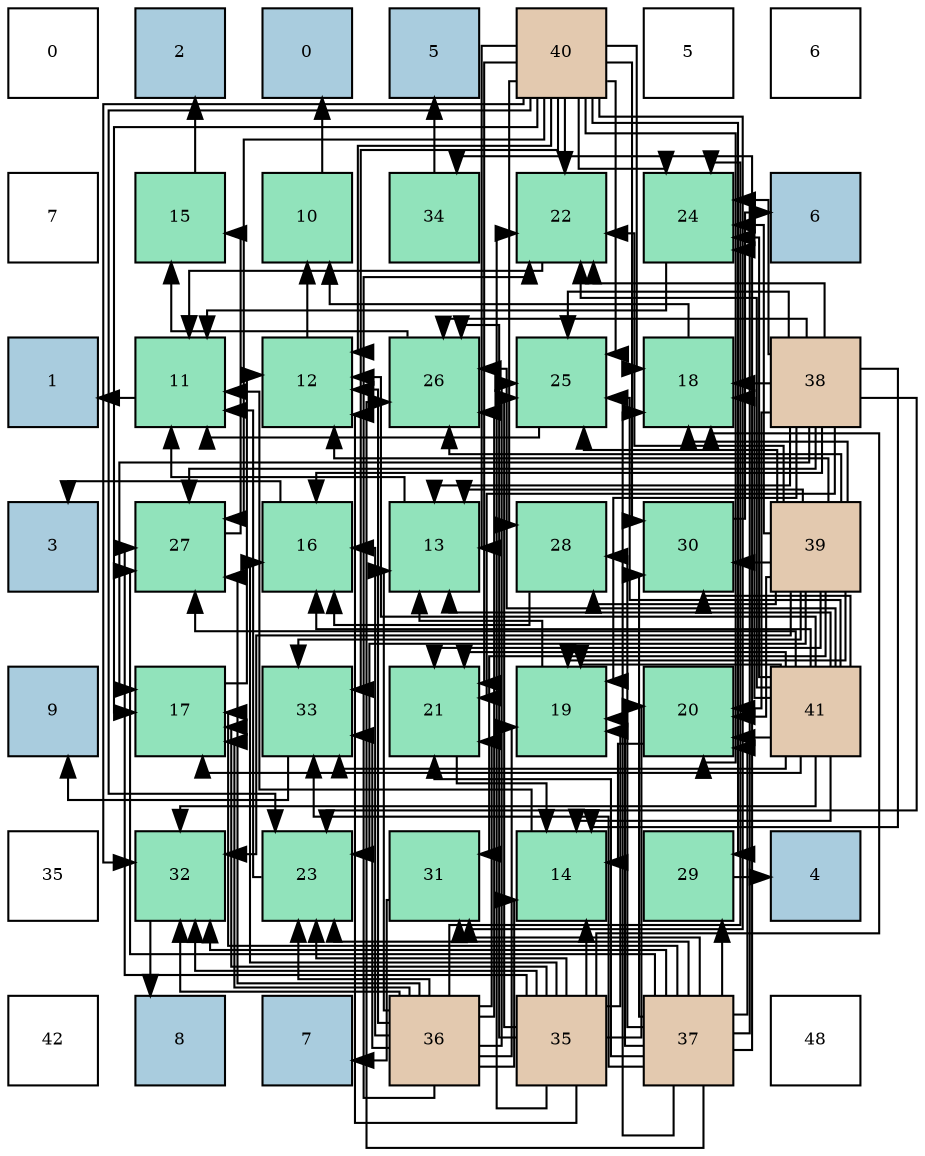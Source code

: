 digraph layout{
 rankdir=TB;
 splines=ortho;
 node [style=filled shape=square fixedsize=true width=0.6];
0[label="0", fontsize=8, fillcolor="#ffffff"];
1[label="2", fontsize=8, fillcolor="#a9ccde"];
2[label="0", fontsize=8, fillcolor="#a9ccde"];
3[label="5", fontsize=8, fillcolor="#a9ccde"];
4[label="40", fontsize=8, fillcolor="#e3c9af"];
5[label="5", fontsize=8, fillcolor="#ffffff"];
6[label="6", fontsize=8, fillcolor="#ffffff"];
7[label="7", fontsize=8, fillcolor="#ffffff"];
8[label="15", fontsize=8, fillcolor="#91e3bb"];
9[label="10", fontsize=8, fillcolor="#91e3bb"];
10[label="34", fontsize=8, fillcolor="#91e3bb"];
11[label="22", fontsize=8, fillcolor="#91e3bb"];
12[label="24", fontsize=8, fillcolor="#91e3bb"];
13[label="6", fontsize=8, fillcolor="#a9ccde"];
14[label="1", fontsize=8, fillcolor="#a9ccde"];
15[label="11", fontsize=8, fillcolor="#91e3bb"];
16[label="12", fontsize=8, fillcolor="#91e3bb"];
17[label="26", fontsize=8, fillcolor="#91e3bb"];
18[label="25", fontsize=8, fillcolor="#91e3bb"];
19[label="18", fontsize=8, fillcolor="#91e3bb"];
20[label="38", fontsize=8, fillcolor="#e3c9af"];
21[label="3", fontsize=8, fillcolor="#a9ccde"];
22[label="27", fontsize=8, fillcolor="#91e3bb"];
23[label="16", fontsize=8, fillcolor="#91e3bb"];
24[label="13", fontsize=8, fillcolor="#91e3bb"];
25[label="28", fontsize=8, fillcolor="#91e3bb"];
26[label="30", fontsize=8, fillcolor="#91e3bb"];
27[label="39", fontsize=8, fillcolor="#e3c9af"];
28[label="9", fontsize=8, fillcolor="#a9ccde"];
29[label="17", fontsize=8, fillcolor="#91e3bb"];
30[label="33", fontsize=8, fillcolor="#91e3bb"];
31[label="21", fontsize=8, fillcolor="#91e3bb"];
32[label="19", fontsize=8, fillcolor="#91e3bb"];
33[label="20", fontsize=8, fillcolor="#91e3bb"];
34[label="41", fontsize=8, fillcolor="#e3c9af"];
35[label="35", fontsize=8, fillcolor="#ffffff"];
36[label="32", fontsize=8, fillcolor="#91e3bb"];
37[label="23", fontsize=8, fillcolor="#91e3bb"];
38[label="31", fontsize=8, fillcolor="#91e3bb"];
39[label="14", fontsize=8, fillcolor="#91e3bb"];
40[label="29", fontsize=8, fillcolor="#91e3bb"];
41[label="4", fontsize=8, fillcolor="#a9ccde"];
42[label="42", fontsize=8, fillcolor="#ffffff"];
43[label="8", fontsize=8, fillcolor="#a9ccde"];
44[label="7", fontsize=8, fillcolor="#a9ccde"];
45[label="36", fontsize=8, fillcolor="#e3c9af"];
46[label="35", fontsize=8, fillcolor="#e3c9af"];
47[label="37", fontsize=8, fillcolor="#e3c9af"];
48[label="48", fontsize=8, fillcolor="#ffffff"];
edge [constraint=false, style=vis];9 -> 2;
15 -> 14;
16 -> 9;
24 -> 15;
39 -> 15;
8 -> 1;
23 -> 21;
29 -> 16;
19 -> 9;
32 -> 24;
33 -> 39;
31 -> 39;
11 -> 15;
37 -> 15;
12 -> 15;
18 -> 15;
17 -> 8;
22 -> 8;
25 -> 23;
40 -> 41;
26 -> 13;
38 -> 44;
36 -> 43;
30 -> 28;
10 -> 3;
46 -> 16;
46 -> 39;
46 -> 23;
46 -> 29;
46 -> 19;
46 -> 32;
46 -> 33;
46 -> 11;
46 -> 37;
46 -> 18;
46 -> 17;
46 -> 22;
46 -> 36;
45 -> 16;
45 -> 24;
45 -> 39;
45 -> 23;
45 -> 29;
45 -> 32;
45 -> 31;
45 -> 11;
45 -> 37;
45 -> 12;
45 -> 18;
45 -> 17;
45 -> 22;
45 -> 36;
45 -> 30;
47 -> 29;
47 -> 19;
47 -> 32;
47 -> 33;
47 -> 31;
47 -> 37;
47 -> 12;
47 -> 17;
47 -> 22;
47 -> 25;
47 -> 40;
47 -> 26;
47 -> 38;
47 -> 36;
47 -> 30;
47 -> 10;
20 -> 24;
20 -> 39;
20 -> 23;
20 -> 29;
20 -> 19;
20 -> 32;
20 -> 33;
20 -> 31;
20 -> 11;
20 -> 37;
20 -> 12;
20 -> 18;
20 -> 17;
20 -> 22;
27 -> 16;
27 -> 24;
27 -> 19;
27 -> 32;
27 -> 33;
27 -> 31;
27 -> 11;
27 -> 37;
27 -> 12;
27 -> 18;
27 -> 17;
27 -> 25;
27 -> 26;
27 -> 38;
27 -> 36;
27 -> 30;
4 -> 16;
4 -> 24;
4 -> 29;
4 -> 19;
4 -> 33;
4 -> 31;
4 -> 11;
4 -> 37;
4 -> 12;
4 -> 18;
4 -> 22;
4 -> 25;
4 -> 40;
4 -> 26;
4 -> 38;
4 -> 36;
4 -> 30;
34 -> 16;
34 -> 24;
34 -> 39;
34 -> 23;
34 -> 29;
34 -> 19;
34 -> 32;
34 -> 33;
34 -> 31;
34 -> 11;
34 -> 12;
34 -> 18;
34 -> 17;
34 -> 22;
34 -> 26;
34 -> 36;
34 -> 30;
edge [constraint=true, style=invis];
0 -> 7 -> 14 -> 21 -> 28 -> 35 -> 42;
1 -> 8 -> 15 -> 22 -> 29 -> 36 -> 43;
2 -> 9 -> 16 -> 23 -> 30 -> 37 -> 44;
3 -> 10 -> 17 -> 24 -> 31 -> 38 -> 45;
4 -> 11 -> 18 -> 25 -> 32 -> 39 -> 46;
5 -> 12 -> 19 -> 26 -> 33 -> 40 -> 47;
6 -> 13 -> 20 -> 27 -> 34 -> 41 -> 48;
rank = same {0 -> 1 -> 2 -> 3 -> 4 -> 5 -> 6};
rank = same {7 -> 8 -> 9 -> 10 -> 11 -> 12 -> 13};
rank = same {14 -> 15 -> 16 -> 17 -> 18 -> 19 -> 20};
rank = same {21 -> 22 -> 23 -> 24 -> 25 -> 26 -> 27};
rank = same {28 -> 29 -> 30 -> 31 -> 32 -> 33 -> 34};
rank = same {35 -> 36 -> 37 -> 38 -> 39 -> 40 -> 41};
rank = same {42 -> 43 -> 44 -> 45 -> 46 -> 47 -> 48};
}